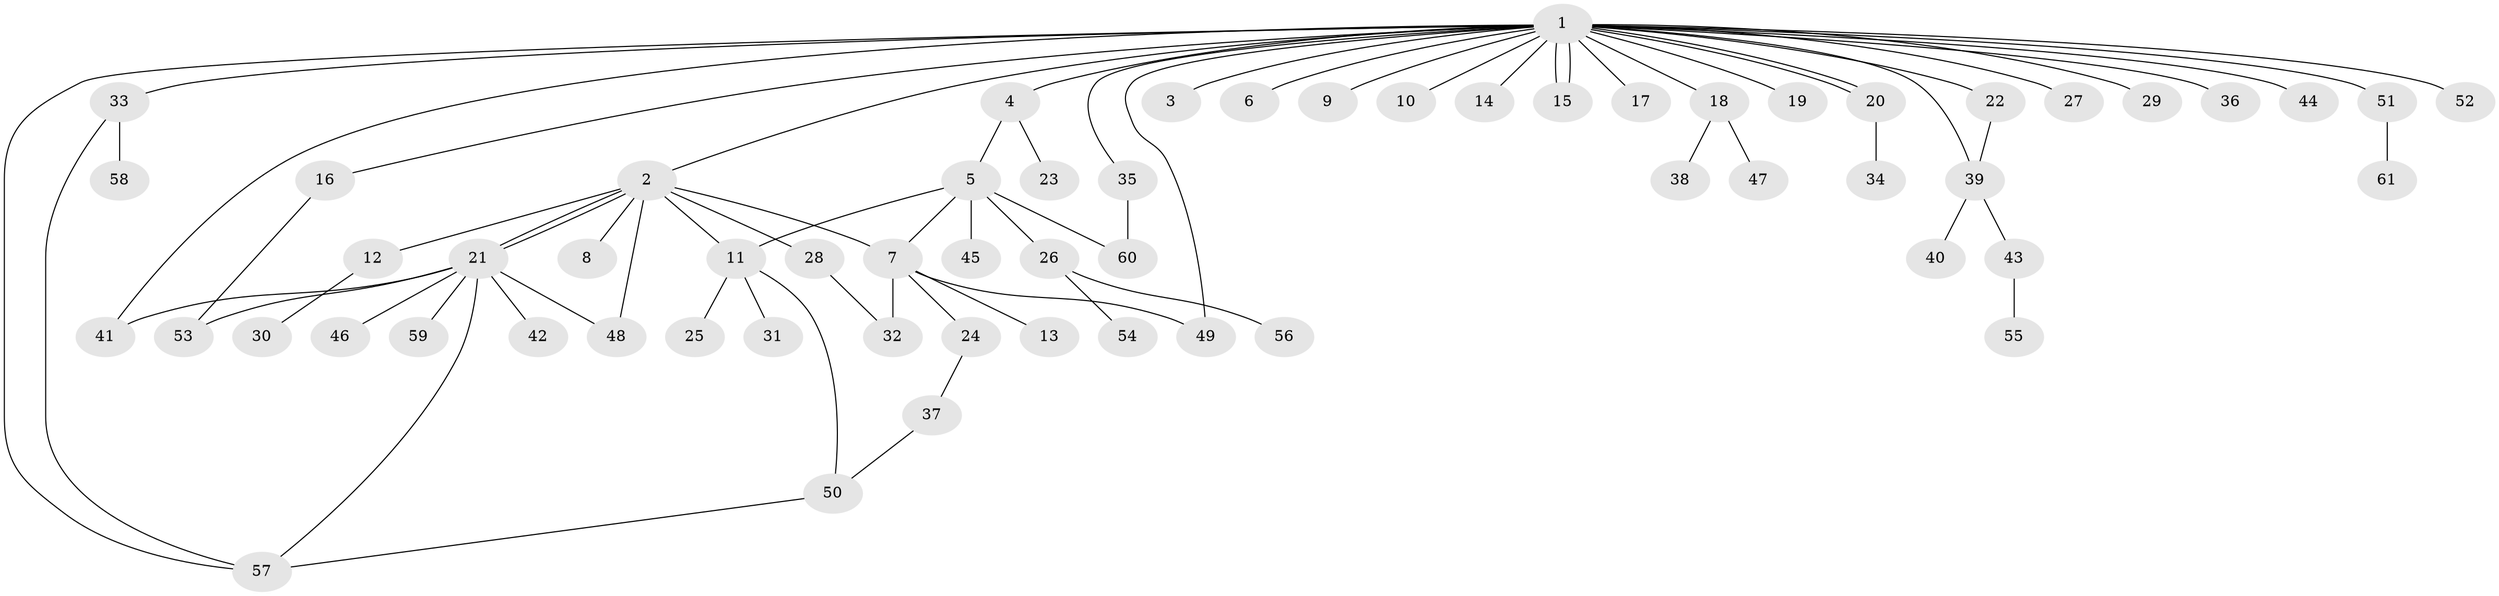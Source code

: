 // coarse degree distribution, {25: 0.023255813953488372, 6: 0.023255813953488372, 2: 0.23255813953488372, 5: 0.023255813953488372, 1: 0.5348837209302325, 4: 0.06976744186046512, 8: 0.023255813953488372, 3: 0.06976744186046512}
// Generated by graph-tools (version 1.1) at 2025/50/03/04/25 22:50:10]
// undirected, 61 vertices, 76 edges
graph export_dot {
  node [color=gray90,style=filled];
  1;
  2;
  3;
  4;
  5;
  6;
  7;
  8;
  9;
  10;
  11;
  12;
  13;
  14;
  15;
  16;
  17;
  18;
  19;
  20;
  21;
  22;
  23;
  24;
  25;
  26;
  27;
  28;
  29;
  30;
  31;
  32;
  33;
  34;
  35;
  36;
  37;
  38;
  39;
  40;
  41;
  42;
  43;
  44;
  45;
  46;
  47;
  48;
  49;
  50;
  51;
  52;
  53;
  54;
  55;
  56;
  57;
  58;
  59;
  60;
  61;
  1 -- 2;
  1 -- 3;
  1 -- 4;
  1 -- 6;
  1 -- 9;
  1 -- 10;
  1 -- 14;
  1 -- 15;
  1 -- 15;
  1 -- 16;
  1 -- 17;
  1 -- 18;
  1 -- 19;
  1 -- 20;
  1 -- 20;
  1 -- 22;
  1 -- 27;
  1 -- 29;
  1 -- 33;
  1 -- 35;
  1 -- 36;
  1 -- 39;
  1 -- 41;
  1 -- 44;
  1 -- 49;
  1 -- 51;
  1 -- 52;
  1 -- 57;
  2 -- 7;
  2 -- 8;
  2 -- 11;
  2 -- 12;
  2 -- 21;
  2 -- 21;
  2 -- 28;
  2 -- 48;
  4 -- 5;
  4 -- 23;
  5 -- 7;
  5 -- 11;
  5 -- 26;
  5 -- 45;
  5 -- 60;
  7 -- 13;
  7 -- 24;
  7 -- 32;
  7 -- 49;
  11 -- 25;
  11 -- 31;
  11 -- 50;
  12 -- 30;
  16 -- 53;
  18 -- 38;
  18 -- 47;
  20 -- 34;
  21 -- 41;
  21 -- 42;
  21 -- 46;
  21 -- 48;
  21 -- 53;
  21 -- 57;
  21 -- 59;
  22 -- 39;
  24 -- 37;
  26 -- 54;
  26 -- 56;
  28 -- 32;
  33 -- 57;
  33 -- 58;
  35 -- 60;
  37 -- 50;
  39 -- 40;
  39 -- 43;
  43 -- 55;
  50 -- 57;
  51 -- 61;
}

